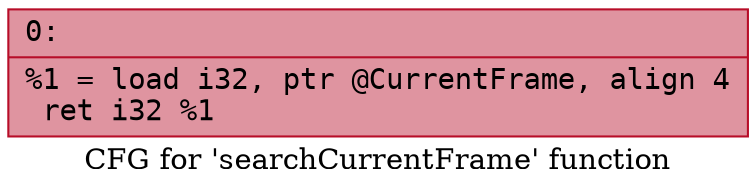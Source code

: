 digraph "CFG for 'searchCurrentFrame' function" {
	label="CFG for 'searchCurrentFrame' function";

	Node0x600002004780 [shape=record,color="#b70d28ff", style=filled, fillcolor="#b70d2870" fontname="Courier",label="{0:\l|  %1 = load i32, ptr @CurrentFrame, align 4\l  ret i32 %1\l}"];
}

